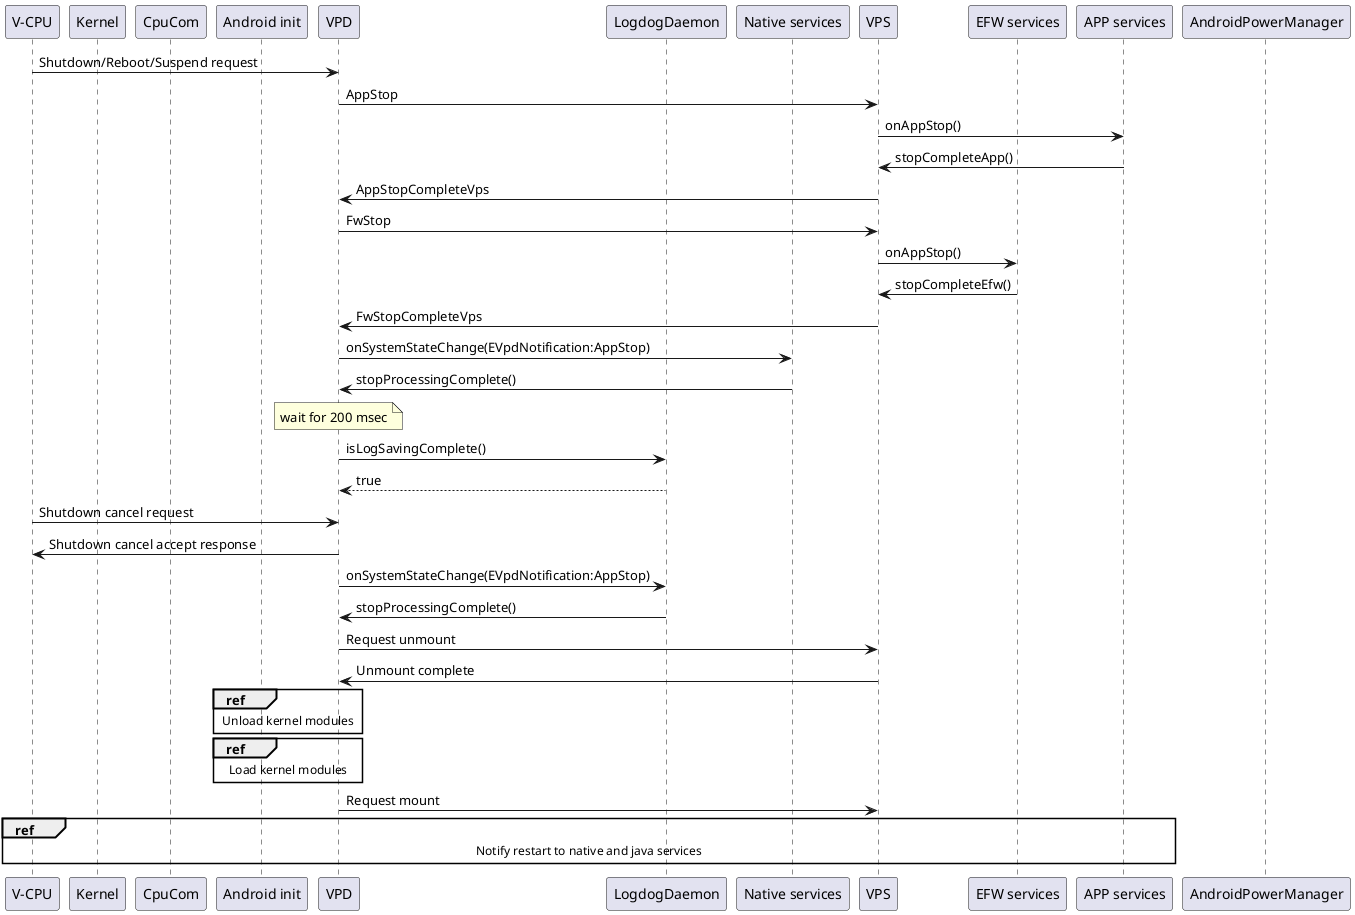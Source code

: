 @startuml
participant "V-CPU"
participant Kernel
participant CpuCom
participant "Android init"
participant VPD
participant LogdogDaemon
participant "Native services"
participant VPS
participant "EFW services"
participant "APP services"
participant AndroidPowerManager

' Notify APP services about APP_STOP
"V-CPU"->VPD : Shutdown/Reboot/Suspend request
VPD->VPS: AppStop
VPS->"APP services": onAppStop()
VPS<-"APP services": stopCompleteApp()
VPD<-VPS: AppStopCompleteVps


' Notify EFW services about APP_STOP
VPD->VPS: FwStop
VPS->"EFW services": onAppStop()
VPS<-"EFW services": stopCompleteEfw()
VPS->VPD: FwStopCompleteVps

' Notify native services about APP_STOP
VPD->"Native services": onSystemStateChange(EVpdNotification:AppStop)
VPD<-"Native services": stopProcessingComplete()

' Waiting for logdog save logs
note over VPD: wait for 200 msec
        VPD->LogdogDaemon: isLogSavingComplete()
        return true

"V-CPU"->VPD: Shutdown cancel request
"V-CPU"<-VPD: Shutdown cancel accept response

VPD->LogdogDaemon: onSystemStateChange(EVpdNotification:AppStop)
VPD<-LogdogDaemon: stopProcessingComplete()

VPD->VPS:Request unmount
VPD<-VPS:Unmount complete
ref over VPD,"Android init": Unload kernel modules

ref over VPD,"Android init": Load kernel modules
VPD->VPS:Request mount

ref over "V-CPU",VPD, VPS, "EFW services", "APP services"
    Notify restart to native and java services
end ref

@enduml
